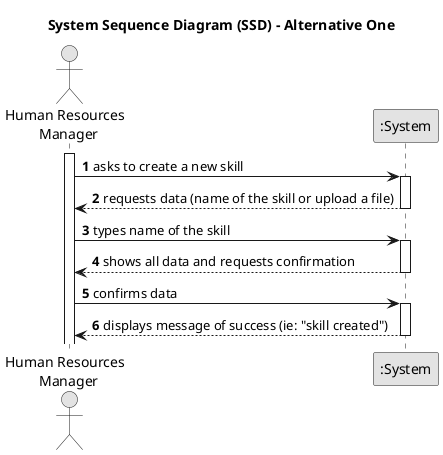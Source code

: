 @startuml
skinparam monochrome true
skinparam packageStyle rectangle
skinparam shadowing false

title System Sequence Diagram (SSD) - Alternative One

autonumber

actor "Human Resources \n Manager" as Employee
participant ":System" as System

activate Employee

    Employee -> System : asks to create a new skill
    activate System

        System --> Employee : requests data (name of the skill or upload a file)
    deactivate System

    Employee -> System : types name of the skill
    activate System

        System --> Employee : shows all data and requests confirmation
    deactivate System

    Employee -> System : confirms data
    activate System

        System --> Employee : displays message of success (ie: "skill created")
    deactivate System

@enduml